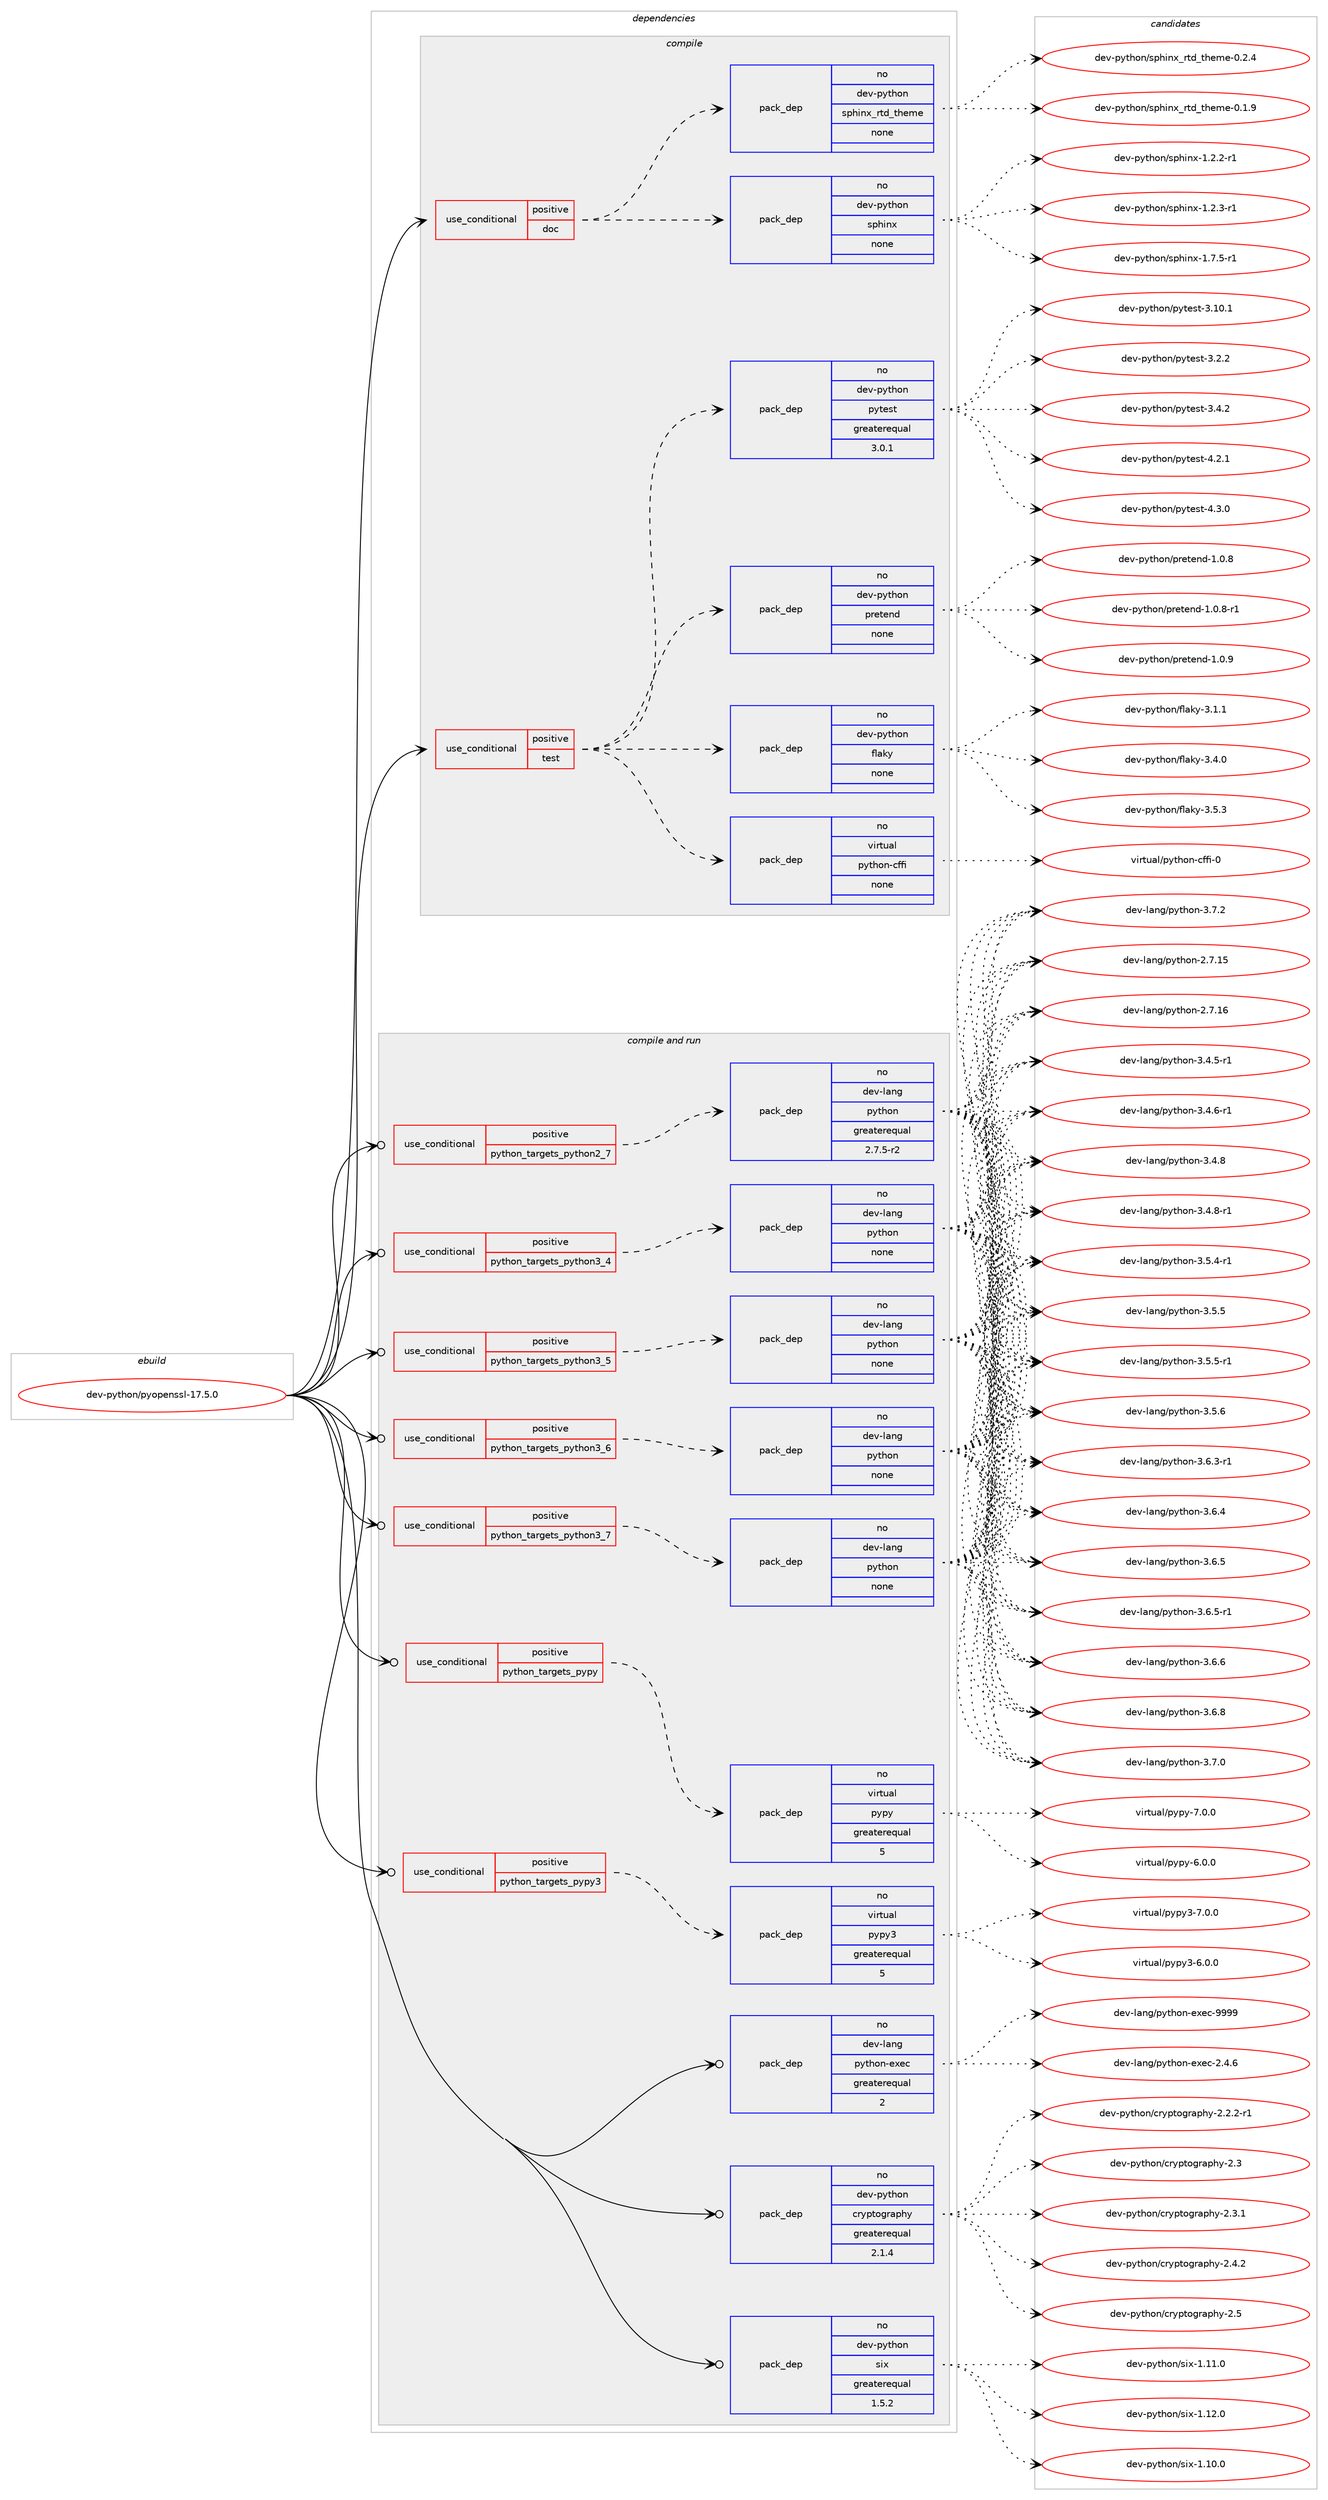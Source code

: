 digraph prolog {

# *************
# Graph options
# *************

newrank=true;
concentrate=true;
compound=true;
graph [rankdir=LR,fontname=Helvetica,fontsize=10,ranksep=1.5];#, ranksep=2.5, nodesep=0.2];
edge  [arrowhead=vee];
node  [fontname=Helvetica,fontsize=10];

# **********
# The ebuild
# **********

subgraph cluster_leftcol {
color=gray;
rank=same;
label=<<i>ebuild</i>>;
id [label="dev-python/pyopenssl-17.5.0", color=red, width=4, href="../dev-python/pyopenssl-17.5.0.svg"];
}

# ****************
# The dependencies
# ****************

subgraph cluster_midcol {
color=gray;
label=<<i>dependencies</i>>;
subgraph cluster_compile {
fillcolor="#eeeeee";
style=filled;
label=<<i>compile</i>>;
subgraph cond381356 {
dependency1430925 [label=<<TABLE BORDER="0" CELLBORDER="1" CELLSPACING="0" CELLPADDING="4"><TR><TD ROWSPAN="3" CELLPADDING="10">use_conditional</TD></TR><TR><TD>positive</TD></TR><TR><TD>doc</TD></TR></TABLE>>, shape=none, color=red];
subgraph pack1026246 {
dependency1430926 [label=<<TABLE BORDER="0" CELLBORDER="1" CELLSPACING="0" CELLPADDING="4" WIDTH="220"><TR><TD ROWSPAN="6" CELLPADDING="30">pack_dep</TD></TR><TR><TD WIDTH="110">no</TD></TR><TR><TD>dev-python</TD></TR><TR><TD>sphinx</TD></TR><TR><TD>none</TD></TR><TR><TD></TD></TR></TABLE>>, shape=none, color=blue];
}
dependency1430925:e -> dependency1430926:w [weight=20,style="dashed",arrowhead="vee"];
subgraph pack1026247 {
dependency1430927 [label=<<TABLE BORDER="0" CELLBORDER="1" CELLSPACING="0" CELLPADDING="4" WIDTH="220"><TR><TD ROWSPAN="6" CELLPADDING="30">pack_dep</TD></TR><TR><TD WIDTH="110">no</TD></TR><TR><TD>dev-python</TD></TR><TR><TD>sphinx_rtd_theme</TD></TR><TR><TD>none</TD></TR><TR><TD></TD></TR></TABLE>>, shape=none, color=blue];
}
dependency1430925:e -> dependency1430927:w [weight=20,style="dashed",arrowhead="vee"];
}
id:e -> dependency1430925:w [weight=20,style="solid",arrowhead="vee"];
subgraph cond381357 {
dependency1430928 [label=<<TABLE BORDER="0" CELLBORDER="1" CELLSPACING="0" CELLPADDING="4"><TR><TD ROWSPAN="3" CELLPADDING="10">use_conditional</TD></TR><TR><TD>positive</TD></TR><TR><TD>test</TD></TR></TABLE>>, shape=none, color=red];
subgraph pack1026248 {
dependency1430929 [label=<<TABLE BORDER="0" CELLBORDER="1" CELLSPACING="0" CELLPADDING="4" WIDTH="220"><TR><TD ROWSPAN="6" CELLPADDING="30">pack_dep</TD></TR><TR><TD WIDTH="110">no</TD></TR><TR><TD>virtual</TD></TR><TR><TD>python-cffi</TD></TR><TR><TD>none</TD></TR><TR><TD></TD></TR></TABLE>>, shape=none, color=blue];
}
dependency1430928:e -> dependency1430929:w [weight=20,style="dashed",arrowhead="vee"];
subgraph pack1026249 {
dependency1430930 [label=<<TABLE BORDER="0" CELLBORDER="1" CELLSPACING="0" CELLPADDING="4" WIDTH="220"><TR><TD ROWSPAN="6" CELLPADDING="30">pack_dep</TD></TR><TR><TD WIDTH="110">no</TD></TR><TR><TD>dev-python</TD></TR><TR><TD>flaky</TD></TR><TR><TD>none</TD></TR><TR><TD></TD></TR></TABLE>>, shape=none, color=blue];
}
dependency1430928:e -> dependency1430930:w [weight=20,style="dashed",arrowhead="vee"];
subgraph pack1026250 {
dependency1430931 [label=<<TABLE BORDER="0" CELLBORDER="1" CELLSPACING="0" CELLPADDING="4" WIDTH="220"><TR><TD ROWSPAN="6" CELLPADDING="30">pack_dep</TD></TR><TR><TD WIDTH="110">no</TD></TR><TR><TD>dev-python</TD></TR><TR><TD>pretend</TD></TR><TR><TD>none</TD></TR><TR><TD></TD></TR></TABLE>>, shape=none, color=blue];
}
dependency1430928:e -> dependency1430931:w [weight=20,style="dashed",arrowhead="vee"];
subgraph pack1026251 {
dependency1430932 [label=<<TABLE BORDER="0" CELLBORDER="1" CELLSPACING="0" CELLPADDING="4" WIDTH="220"><TR><TD ROWSPAN="6" CELLPADDING="30">pack_dep</TD></TR><TR><TD WIDTH="110">no</TD></TR><TR><TD>dev-python</TD></TR><TR><TD>pytest</TD></TR><TR><TD>greaterequal</TD></TR><TR><TD>3.0.1</TD></TR></TABLE>>, shape=none, color=blue];
}
dependency1430928:e -> dependency1430932:w [weight=20,style="dashed",arrowhead="vee"];
}
id:e -> dependency1430928:w [weight=20,style="solid",arrowhead="vee"];
}
subgraph cluster_compileandrun {
fillcolor="#eeeeee";
style=filled;
label=<<i>compile and run</i>>;
subgraph cond381358 {
dependency1430933 [label=<<TABLE BORDER="0" CELLBORDER="1" CELLSPACING="0" CELLPADDING="4"><TR><TD ROWSPAN="3" CELLPADDING="10">use_conditional</TD></TR><TR><TD>positive</TD></TR><TR><TD>python_targets_pypy</TD></TR></TABLE>>, shape=none, color=red];
subgraph pack1026252 {
dependency1430934 [label=<<TABLE BORDER="0" CELLBORDER="1" CELLSPACING="0" CELLPADDING="4" WIDTH="220"><TR><TD ROWSPAN="6" CELLPADDING="30">pack_dep</TD></TR><TR><TD WIDTH="110">no</TD></TR><TR><TD>virtual</TD></TR><TR><TD>pypy</TD></TR><TR><TD>greaterequal</TD></TR><TR><TD>5</TD></TR></TABLE>>, shape=none, color=blue];
}
dependency1430933:e -> dependency1430934:w [weight=20,style="dashed",arrowhead="vee"];
}
id:e -> dependency1430933:w [weight=20,style="solid",arrowhead="odotvee"];
subgraph cond381359 {
dependency1430935 [label=<<TABLE BORDER="0" CELLBORDER="1" CELLSPACING="0" CELLPADDING="4"><TR><TD ROWSPAN="3" CELLPADDING="10">use_conditional</TD></TR><TR><TD>positive</TD></TR><TR><TD>python_targets_pypy3</TD></TR></TABLE>>, shape=none, color=red];
subgraph pack1026253 {
dependency1430936 [label=<<TABLE BORDER="0" CELLBORDER="1" CELLSPACING="0" CELLPADDING="4" WIDTH="220"><TR><TD ROWSPAN="6" CELLPADDING="30">pack_dep</TD></TR><TR><TD WIDTH="110">no</TD></TR><TR><TD>virtual</TD></TR><TR><TD>pypy3</TD></TR><TR><TD>greaterequal</TD></TR><TR><TD>5</TD></TR></TABLE>>, shape=none, color=blue];
}
dependency1430935:e -> dependency1430936:w [weight=20,style="dashed",arrowhead="vee"];
}
id:e -> dependency1430935:w [weight=20,style="solid",arrowhead="odotvee"];
subgraph cond381360 {
dependency1430937 [label=<<TABLE BORDER="0" CELLBORDER="1" CELLSPACING="0" CELLPADDING="4"><TR><TD ROWSPAN="3" CELLPADDING="10">use_conditional</TD></TR><TR><TD>positive</TD></TR><TR><TD>python_targets_python2_7</TD></TR></TABLE>>, shape=none, color=red];
subgraph pack1026254 {
dependency1430938 [label=<<TABLE BORDER="0" CELLBORDER="1" CELLSPACING="0" CELLPADDING="4" WIDTH="220"><TR><TD ROWSPAN="6" CELLPADDING="30">pack_dep</TD></TR><TR><TD WIDTH="110">no</TD></TR><TR><TD>dev-lang</TD></TR><TR><TD>python</TD></TR><TR><TD>greaterequal</TD></TR><TR><TD>2.7.5-r2</TD></TR></TABLE>>, shape=none, color=blue];
}
dependency1430937:e -> dependency1430938:w [weight=20,style="dashed",arrowhead="vee"];
}
id:e -> dependency1430937:w [weight=20,style="solid",arrowhead="odotvee"];
subgraph cond381361 {
dependency1430939 [label=<<TABLE BORDER="0" CELLBORDER="1" CELLSPACING="0" CELLPADDING="4"><TR><TD ROWSPAN="3" CELLPADDING="10">use_conditional</TD></TR><TR><TD>positive</TD></TR><TR><TD>python_targets_python3_4</TD></TR></TABLE>>, shape=none, color=red];
subgraph pack1026255 {
dependency1430940 [label=<<TABLE BORDER="0" CELLBORDER="1" CELLSPACING="0" CELLPADDING="4" WIDTH="220"><TR><TD ROWSPAN="6" CELLPADDING="30">pack_dep</TD></TR><TR><TD WIDTH="110">no</TD></TR><TR><TD>dev-lang</TD></TR><TR><TD>python</TD></TR><TR><TD>none</TD></TR><TR><TD></TD></TR></TABLE>>, shape=none, color=blue];
}
dependency1430939:e -> dependency1430940:w [weight=20,style="dashed",arrowhead="vee"];
}
id:e -> dependency1430939:w [weight=20,style="solid",arrowhead="odotvee"];
subgraph cond381362 {
dependency1430941 [label=<<TABLE BORDER="0" CELLBORDER="1" CELLSPACING="0" CELLPADDING="4"><TR><TD ROWSPAN="3" CELLPADDING="10">use_conditional</TD></TR><TR><TD>positive</TD></TR><TR><TD>python_targets_python3_5</TD></TR></TABLE>>, shape=none, color=red];
subgraph pack1026256 {
dependency1430942 [label=<<TABLE BORDER="0" CELLBORDER="1" CELLSPACING="0" CELLPADDING="4" WIDTH="220"><TR><TD ROWSPAN="6" CELLPADDING="30">pack_dep</TD></TR><TR><TD WIDTH="110">no</TD></TR><TR><TD>dev-lang</TD></TR><TR><TD>python</TD></TR><TR><TD>none</TD></TR><TR><TD></TD></TR></TABLE>>, shape=none, color=blue];
}
dependency1430941:e -> dependency1430942:w [weight=20,style="dashed",arrowhead="vee"];
}
id:e -> dependency1430941:w [weight=20,style="solid",arrowhead="odotvee"];
subgraph cond381363 {
dependency1430943 [label=<<TABLE BORDER="0" CELLBORDER="1" CELLSPACING="0" CELLPADDING="4"><TR><TD ROWSPAN="3" CELLPADDING="10">use_conditional</TD></TR><TR><TD>positive</TD></TR><TR><TD>python_targets_python3_6</TD></TR></TABLE>>, shape=none, color=red];
subgraph pack1026257 {
dependency1430944 [label=<<TABLE BORDER="0" CELLBORDER="1" CELLSPACING="0" CELLPADDING="4" WIDTH="220"><TR><TD ROWSPAN="6" CELLPADDING="30">pack_dep</TD></TR><TR><TD WIDTH="110">no</TD></TR><TR><TD>dev-lang</TD></TR><TR><TD>python</TD></TR><TR><TD>none</TD></TR><TR><TD></TD></TR></TABLE>>, shape=none, color=blue];
}
dependency1430943:e -> dependency1430944:w [weight=20,style="dashed",arrowhead="vee"];
}
id:e -> dependency1430943:w [weight=20,style="solid",arrowhead="odotvee"];
subgraph cond381364 {
dependency1430945 [label=<<TABLE BORDER="0" CELLBORDER="1" CELLSPACING="0" CELLPADDING="4"><TR><TD ROWSPAN="3" CELLPADDING="10">use_conditional</TD></TR><TR><TD>positive</TD></TR><TR><TD>python_targets_python3_7</TD></TR></TABLE>>, shape=none, color=red];
subgraph pack1026258 {
dependency1430946 [label=<<TABLE BORDER="0" CELLBORDER="1" CELLSPACING="0" CELLPADDING="4" WIDTH="220"><TR><TD ROWSPAN="6" CELLPADDING="30">pack_dep</TD></TR><TR><TD WIDTH="110">no</TD></TR><TR><TD>dev-lang</TD></TR><TR><TD>python</TD></TR><TR><TD>none</TD></TR><TR><TD></TD></TR></TABLE>>, shape=none, color=blue];
}
dependency1430945:e -> dependency1430946:w [weight=20,style="dashed",arrowhead="vee"];
}
id:e -> dependency1430945:w [weight=20,style="solid",arrowhead="odotvee"];
subgraph pack1026259 {
dependency1430947 [label=<<TABLE BORDER="0" CELLBORDER="1" CELLSPACING="0" CELLPADDING="4" WIDTH="220"><TR><TD ROWSPAN="6" CELLPADDING="30">pack_dep</TD></TR><TR><TD WIDTH="110">no</TD></TR><TR><TD>dev-lang</TD></TR><TR><TD>python-exec</TD></TR><TR><TD>greaterequal</TD></TR><TR><TD>2</TD></TR></TABLE>>, shape=none, color=blue];
}
id:e -> dependency1430947:w [weight=20,style="solid",arrowhead="odotvee"];
subgraph pack1026260 {
dependency1430948 [label=<<TABLE BORDER="0" CELLBORDER="1" CELLSPACING="0" CELLPADDING="4" WIDTH="220"><TR><TD ROWSPAN="6" CELLPADDING="30">pack_dep</TD></TR><TR><TD WIDTH="110">no</TD></TR><TR><TD>dev-python</TD></TR><TR><TD>cryptography</TD></TR><TR><TD>greaterequal</TD></TR><TR><TD>2.1.4</TD></TR></TABLE>>, shape=none, color=blue];
}
id:e -> dependency1430948:w [weight=20,style="solid",arrowhead="odotvee"];
subgraph pack1026261 {
dependency1430949 [label=<<TABLE BORDER="0" CELLBORDER="1" CELLSPACING="0" CELLPADDING="4" WIDTH="220"><TR><TD ROWSPAN="6" CELLPADDING="30">pack_dep</TD></TR><TR><TD WIDTH="110">no</TD></TR><TR><TD>dev-python</TD></TR><TR><TD>six</TD></TR><TR><TD>greaterequal</TD></TR><TR><TD>1.5.2</TD></TR></TABLE>>, shape=none, color=blue];
}
id:e -> dependency1430949:w [weight=20,style="solid",arrowhead="odotvee"];
}
subgraph cluster_run {
fillcolor="#eeeeee";
style=filled;
label=<<i>run</i>>;
}
}

# **************
# The candidates
# **************

subgraph cluster_choices {
rank=same;
color=gray;
label=<<i>candidates</i>>;

subgraph choice1026246 {
color=black;
nodesep=1;
choice10010111845112121116104111110471151121041051101204549465046504511449 [label="dev-python/sphinx-1.2.2-r1", color=red, width=4,href="../dev-python/sphinx-1.2.2-r1.svg"];
choice10010111845112121116104111110471151121041051101204549465046514511449 [label="dev-python/sphinx-1.2.3-r1", color=red, width=4,href="../dev-python/sphinx-1.2.3-r1.svg"];
choice10010111845112121116104111110471151121041051101204549465546534511449 [label="dev-python/sphinx-1.7.5-r1", color=red, width=4,href="../dev-python/sphinx-1.7.5-r1.svg"];
dependency1430926:e -> choice10010111845112121116104111110471151121041051101204549465046504511449:w [style=dotted,weight="100"];
dependency1430926:e -> choice10010111845112121116104111110471151121041051101204549465046514511449:w [style=dotted,weight="100"];
dependency1430926:e -> choice10010111845112121116104111110471151121041051101204549465546534511449:w [style=dotted,weight="100"];
}
subgraph choice1026247 {
color=black;
nodesep=1;
choice10010111845112121116104111110471151121041051101209511411610095116104101109101454846494657 [label="dev-python/sphinx_rtd_theme-0.1.9", color=red, width=4,href="../dev-python/sphinx_rtd_theme-0.1.9.svg"];
choice10010111845112121116104111110471151121041051101209511411610095116104101109101454846504652 [label="dev-python/sphinx_rtd_theme-0.2.4", color=red, width=4,href="../dev-python/sphinx_rtd_theme-0.2.4.svg"];
dependency1430927:e -> choice10010111845112121116104111110471151121041051101209511411610095116104101109101454846494657:w [style=dotted,weight="100"];
dependency1430927:e -> choice10010111845112121116104111110471151121041051101209511411610095116104101109101454846504652:w [style=dotted,weight="100"];
}
subgraph choice1026248 {
color=black;
nodesep=1;
choice118105114116117971084711212111610411111045991021021054548 [label="virtual/python-cffi-0", color=red, width=4,href="../virtual/python-cffi-0.svg"];
dependency1430929:e -> choice118105114116117971084711212111610411111045991021021054548:w [style=dotted,weight="100"];
}
subgraph choice1026249 {
color=black;
nodesep=1;
choice100101118451121211161041111104710210897107121455146494649 [label="dev-python/flaky-3.1.1", color=red, width=4,href="../dev-python/flaky-3.1.1.svg"];
choice100101118451121211161041111104710210897107121455146524648 [label="dev-python/flaky-3.4.0", color=red, width=4,href="../dev-python/flaky-3.4.0.svg"];
choice100101118451121211161041111104710210897107121455146534651 [label="dev-python/flaky-3.5.3", color=red, width=4,href="../dev-python/flaky-3.5.3.svg"];
dependency1430930:e -> choice100101118451121211161041111104710210897107121455146494649:w [style=dotted,weight="100"];
dependency1430930:e -> choice100101118451121211161041111104710210897107121455146524648:w [style=dotted,weight="100"];
dependency1430930:e -> choice100101118451121211161041111104710210897107121455146534651:w [style=dotted,weight="100"];
}
subgraph choice1026250 {
color=black;
nodesep=1;
choice1001011184511212111610411111047112114101116101110100454946484656 [label="dev-python/pretend-1.0.8", color=red, width=4,href="../dev-python/pretend-1.0.8.svg"];
choice10010111845112121116104111110471121141011161011101004549464846564511449 [label="dev-python/pretend-1.0.8-r1", color=red, width=4,href="../dev-python/pretend-1.0.8-r1.svg"];
choice1001011184511212111610411111047112114101116101110100454946484657 [label="dev-python/pretend-1.0.9", color=red, width=4,href="../dev-python/pretend-1.0.9.svg"];
dependency1430931:e -> choice1001011184511212111610411111047112114101116101110100454946484656:w [style=dotted,weight="100"];
dependency1430931:e -> choice10010111845112121116104111110471121141011161011101004549464846564511449:w [style=dotted,weight="100"];
dependency1430931:e -> choice1001011184511212111610411111047112114101116101110100454946484657:w [style=dotted,weight="100"];
}
subgraph choice1026251 {
color=black;
nodesep=1;
choice100101118451121211161041111104711212111610111511645514649484649 [label="dev-python/pytest-3.10.1", color=red, width=4,href="../dev-python/pytest-3.10.1.svg"];
choice1001011184511212111610411111047112121116101115116455146504650 [label="dev-python/pytest-3.2.2", color=red, width=4,href="../dev-python/pytest-3.2.2.svg"];
choice1001011184511212111610411111047112121116101115116455146524650 [label="dev-python/pytest-3.4.2", color=red, width=4,href="../dev-python/pytest-3.4.2.svg"];
choice1001011184511212111610411111047112121116101115116455246504649 [label="dev-python/pytest-4.2.1", color=red, width=4,href="../dev-python/pytest-4.2.1.svg"];
choice1001011184511212111610411111047112121116101115116455246514648 [label="dev-python/pytest-4.3.0", color=red, width=4,href="../dev-python/pytest-4.3.0.svg"];
dependency1430932:e -> choice100101118451121211161041111104711212111610111511645514649484649:w [style=dotted,weight="100"];
dependency1430932:e -> choice1001011184511212111610411111047112121116101115116455146504650:w [style=dotted,weight="100"];
dependency1430932:e -> choice1001011184511212111610411111047112121116101115116455146524650:w [style=dotted,weight="100"];
dependency1430932:e -> choice1001011184511212111610411111047112121116101115116455246504649:w [style=dotted,weight="100"];
dependency1430932:e -> choice1001011184511212111610411111047112121116101115116455246514648:w [style=dotted,weight="100"];
}
subgraph choice1026252 {
color=black;
nodesep=1;
choice1181051141161179710847112121112121455446484648 [label="virtual/pypy-6.0.0", color=red, width=4,href="../virtual/pypy-6.0.0.svg"];
choice1181051141161179710847112121112121455546484648 [label="virtual/pypy-7.0.0", color=red, width=4,href="../virtual/pypy-7.0.0.svg"];
dependency1430934:e -> choice1181051141161179710847112121112121455446484648:w [style=dotted,weight="100"];
dependency1430934:e -> choice1181051141161179710847112121112121455546484648:w [style=dotted,weight="100"];
}
subgraph choice1026253 {
color=black;
nodesep=1;
choice118105114116117971084711212111212151455446484648 [label="virtual/pypy3-6.0.0", color=red, width=4,href="../virtual/pypy3-6.0.0.svg"];
choice118105114116117971084711212111212151455546484648 [label="virtual/pypy3-7.0.0", color=red, width=4,href="../virtual/pypy3-7.0.0.svg"];
dependency1430936:e -> choice118105114116117971084711212111212151455446484648:w [style=dotted,weight="100"];
dependency1430936:e -> choice118105114116117971084711212111212151455546484648:w [style=dotted,weight="100"];
}
subgraph choice1026254 {
color=black;
nodesep=1;
choice10010111845108971101034711212111610411111045504655464953 [label="dev-lang/python-2.7.15", color=red, width=4,href="../dev-lang/python-2.7.15.svg"];
choice10010111845108971101034711212111610411111045504655464954 [label="dev-lang/python-2.7.16", color=red, width=4,href="../dev-lang/python-2.7.16.svg"];
choice1001011184510897110103471121211161041111104551465246534511449 [label="dev-lang/python-3.4.5-r1", color=red, width=4,href="../dev-lang/python-3.4.5-r1.svg"];
choice1001011184510897110103471121211161041111104551465246544511449 [label="dev-lang/python-3.4.6-r1", color=red, width=4,href="../dev-lang/python-3.4.6-r1.svg"];
choice100101118451089711010347112121116104111110455146524656 [label="dev-lang/python-3.4.8", color=red, width=4,href="../dev-lang/python-3.4.8.svg"];
choice1001011184510897110103471121211161041111104551465246564511449 [label="dev-lang/python-3.4.8-r1", color=red, width=4,href="../dev-lang/python-3.4.8-r1.svg"];
choice1001011184510897110103471121211161041111104551465346524511449 [label="dev-lang/python-3.5.4-r1", color=red, width=4,href="../dev-lang/python-3.5.4-r1.svg"];
choice100101118451089711010347112121116104111110455146534653 [label="dev-lang/python-3.5.5", color=red, width=4,href="../dev-lang/python-3.5.5.svg"];
choice1001011184510897110103471121211161041111104551465346534511449 [label="dev-lang/python-3.5.5-r1", color=red, width=4,href="../dev-lang/python-3.5.5-r1.svg"];
choice100101118451089711010347112121116104111110455146534654 [label="dev-lang/python-3.5.6", color=red, width=4,href="../dev-lang/python-3.5.6.svg"];
choice1001011184510897110103471121211161041111104551465446514511449 [label="dev-lang/python-3.6.3-r1", color=red, width=4,href="../dev-lang/python-3.6.3-r1.svg"];
choice100101118451089711010347112121116104111110455146544652 [label="dev-lang/python-3.6.4", color=red, width=4,href="../dev-lang/python-3.6.4.svg"];
choice100101118451089711010347112121116104111110455146544653 [label="dev-lang/python-3.6.5", color=red, width=4,href="../dev-lang/python-3.6.5.svg"];
choice1001011184510897110103471121211161041111104551465446534511449 [label="dev-lang/python-3.6.5-r1", color=red, width=4,href="../dev-lang/python-3.6.5-r1.svg"];
choice100101118451089711010347112121116104111110455146544654 [label="dev-lang/python-3.6.6", color=red, width=4,href="../dev-lang/python-3.6.6.svg"];
choice100101118451089711010347112121116104111110455146544656 [label="dev-lang/python-3.6.8", color=red, width=4,href="../dev-lang/python-3.6.8.svg"];
choice100101118451089711010347112121116104111110455146554648 [label="dev-lang/python-3.7.0", color=red, width=4,href="../dev-lang/python-3.7.0.svg"];
choice100101118451089711010347112121116104111110455146554650 [label="dev-lang/python-3.7.2", color=red, width=4,href="../dev-lang/python-3.7.2.svg"];
dependency1430938:e -> choice10010111845108971101034711212111610411111045504655464953:w [style=dotted,weight="100"];
dependency1430938:e -> choice10010111845108971101034711212111610411111045504655464954:w [style=dotted,weight="100"];
dependency1430938:e -> choice1001011184510897110103471121211161041111104551465246534511449:w [style=dotted,weight="100"];
dependency1430938:e -> choice1001011184510897110103471121211161041111104551465246544511449:w [style=dotted,weight="100"];
dependency1430938:e -> choice100101118451089711010347112121116104111110455146524656:w [style=dotted,weight="100"];
dependency1430938:e -> choice1001011184510897110103471121211161041111104551465246564511449:w [style=dotted,weight="100"];
dependency1430938:e -> choice1001011184510897110103471121211161041111104551465346524511449:w [style=dotted,weight="100"];
dependency1430938:e -> choice100101118451089711010347112121116104111110455146534653:w [style=dotted,weight="100"];
dependency1430938:e -> choice1001011184510897110103471121211161041111104551465346534511449:w [style=dotted,weight="100"];
dependency1430938:e -> choice100101118451089711010347112121116104111110455146534654:w [style=dotted,weight="100"];
dependency1430938:e -> choice1001011184510897110103471121211161041111104551465446514511449:w [style=dotted,weight="100"];
dependency1430938:e -> choice100101118451089711010347112121116104111110455146544652:w [style=dotted,weight="100"];
dependency1430938:e -> choice100101118451089711010347112121116104111110455146544653:w [style=dotted,weight="100"];
dependency1430938:e -> choice1001011184510897110103471121211161041111104551465446534511449:w [style=dotted,weight="100"];
dependency1430938:e -> choice100101118451089711010347112121116104111110455146544654:w [style=dotted,weight="100"];
dependency1430938:e -> choice100101118451089711010347112121116104111110455146544656:w [style=dotted,weight="100"];
dependency1430938:e -> choice100101118451089711010347112121116104111110455146554648:w [style=dotted,weight="100"];
dependency1430938:e -> choice100101118451089711010347112121116104111110455146554650:w [style=dotted,weight="100"];
}
subgraph choice1026255 {
color=black;
nodesep=1;
choice10010111845108971101034711212111610411111045504655464953 [label="dev-lang/python-2.7.15", color=red, width=4,href="../dev-lang/python-2.7.15.svg"];
choice10010111845108971101034711212111610411111045504655464954 [label="dev-lang/python-2.7.16", color=red, width=4,href="../dev-lang/python-2.7.16.svg"];
choice1001011184510897110103471121211161041111104551465246534511449 [label="dev-lang/python-3.4.5-r1", color=red, width=4,href="../dev-lang/python-3.4.5-r1.svg"];
choice1001011184510897110103471121211161041111104551465246544511449 [label="dev-lang/python-3.4.6-r1", color=red, width=4,href="../dev-lang/python-3.4.6-r1.svg"];
choice100101118451089711010347112121116104111110455146524656 [label="dev-lang/python-3.4.8", color=red, width=4,href="../dev-lang/python-3.4.8.svg"];
choice1001011184510897110103471121211161041111104551465246564511449 [label="dev-lang/python-3.4.8-r1", color=red, width=4,href="../dev-lang/python-3.4.8-r1.svg"];
choice1001011184510897110103471121211161041111104551465346524511449 [label="dev-lang/python-3.5.4-r1", color=red, width=4,href="../dev-lang/python-3.5.4-r1.svg"];
choice100101118451089711010347112121116104111110455146534653 [label="dev-lang/python-3.5.5", color=red, width=4,href="../dev-lang/python-3.5.5.svg"];
choice1001011184510897110103471121211161041111104551465346534511449 [label="dev-lang/python-3.5.5-r1", color=red, width=4,href="../dev-lang/python-3.5.5-r1.svg"];
choice100101118451089711010347112121116104111110455146534654 [label="dev-lang/python-3.5.6", color=red, width=4,href="../dev-lang/python-3.5.6.svg"];
choice1001011184510897110103471121211161041111104551465446514511449 [label="dev-lang/python-3.6.3-r1", color=red, width=4,href="../dev-lang/python-3.6.3-r1.svg"];
choice100101118451089711010347112121116104111110455146544652 [label="dev-lang/python-3.6.4", color=red, width=4,href="../dev-lang/python-3.6.4.svg"];
choice100101118451089711010347112121116104111110455146544653 [label="dev-lang/python-3.6.5", color=red, width=4,href="../dev-lang/python-3.6.5.svg"];
choice1001011184510897110103471121211161041111104551465446534511449 [label="dev-lang/python-3.6.5-r1", color=red, width=4,href="../dev-lang/python-3.6.5-r1.svg"];
choice100101118451089711010347112121116104111110455146544654 [label="dev-lang/python-3.6.6", color=red, width=4,href="../dev-lang/python-3.6.6.svg"];
choice100101118451089711010347112121116104111110455146544656 [label="dev-lang/python-3.6.8", color=red, width=4,href="../dev-lang/python-3.6.8.svg"];
choice100101118451089711010347112121116104111110455146554648 [label="dev-lang/python-3.7.0", color=red, width=4,href="../dev-lang/python-3.7.0.svg"];
choice100101118451089711010347112121116104111110455146554650 [label="dev-lang/python-3.7.2", color=red, width=4,href="../dev-lang/python-3.7.2.svg"];
dependency1430940:e -> choice10010111845108971101034711212111610411111045504655464953:w [style=dotted,weight="100"];
dependency1430940:e -> choice10010111845108971101034711212111610411111045504655464954:w [style=dotted,weight="100"];
dependency1430940:e -> choice1001011184510897110103471121211161041111104551465246534511449:w [style=dotted,weight="100"];
dependency1430940:e -> choice1001011184510897110103471121211161041111104551465246544511449:w [style=dotted,weight="100"];
dependency1430940:e -> choice100101118451089711010347112121116104111110455146524656:w [style=dotted,weight="100"];
dependency1430940:e -> choice1001011184510897110103471121211161041111104551465246564511449:w [style=dotted,weight="100"];
dependency1430940:e -> choice1001011184510897110103471121211161041111104551465346524511449:w [style=dotted,weight="100"];
dependency1430940:e -> choice100101118451089711010347112121116104111110455146534653:w [style=dotted,weight="100"];
dependency1430940:e -> choice1001011184510897110103471121211161041111104551465346534511449:w [style=dotted,weight="100"];
dependency1430940:e -> choice100101118451089711010347112121116104111110455146534654:w [style=dotted,weight="100"];
dependency1430940:e -> choice1001011184510897110103471121211161041111104551465446514511449:w [style=dotted,weight="100"];
dependency1430940:e -> choice100101118451089711010347112121116104111110455146544652:w [style=dotted,weight="100"];
dependency1430940:e -> choice100101118451089711010347112121116104111110455146544653:w [style=dotted,weight="100"];
dependency1430940:e -> choice1001011184510897110103471121211161041111104551465446534511449:w [style=dotted,weight="100"];
dependency1430940:e -> choice100101118451089711010347112121116104111110455146544654:w [style=dotted,weight="100"];
dependency1430940:e -> choice100101118451089711010347112121116104111110455146544656:w [style=dotted,weight="100"];
dependency1430940:e -> choice100101118451089711010347112121116104111110455146554648:w [style=dotted,weight="100"];
dependency1430940:e -> choice100101118451089711010347112121116104111110455146554650:w [style=dotted,weight="100"];
}
subgraph choice1026256 {
color=black;
nodesep=1;
choice10010111845108971101034711212111610411111045504655464953 [label="dev-lang/python-2.7.15", color=red, width=4,href="../dev-lang/python-2.7.15.svg"];
choice10010111845108971101034711212111610411111045504655464954 [label="dev-lang/python-2.7.16", color=red, width=4,href="../dev-lang/python-2.7.16.svg"];
choice1001011184510897110103471121211161041111104551465246534511449 [label="dev-lang/python-3.4.5-r1", color=red, width=4,href="../dev-lang/python-3.4.5-r1.svg"];
choice1001011184510897110103471121211161041111104551465246544511449 [label="dev-lang/python-3.4.6-r1", color=red, width=4,href="../dev-lang/python-3.4.6-r1.svg"];
choice100101118451089711010347112121116104111110455146524656 [label="dev-lang/python-3.4.8", color=red, width=4,href="../dev-lang/python-3.4.8.svg"];
choice1001011184510897110103471121211161041111104551465246564511449 [label="dev-lang/python-3.4.8-r1", color=red, width=4,href="../dev-lang/python-3.4.8-r1.svg"];
choice1001011184510897110103471121211161041111104551465346524511449 [label="dev-lang/python-3.5.4-r1", color=red, width=4,href="../dev-lang/python-3.5.4-r1.svg"];
choice100101118451089711010347112121116104111110455146534653 [label="dev-lang/python-3.5.5", color=red, width=4,href="../dev-lang/python-3.5.5.svg"];
choice1001011184510897110103471121211161041111104551465346534511449 [label="dev-lang/python-3.5.5-r1", color=red, width=4,href="../dev-lang/python-3.5.5-r1.svg"];
choice100101118451089711010347112121116104111110455146534654 [label="dev-lang/python-3.5.6", color=red, width=4,href="../dev-lang/python-3.5.6.svg"];
choice1001011184510897110103471121211161041111104551465446514511449 [label="dev-lang/python-3.6.3-r1", color=red, width=4,href="../dev-lang/python-3.6.3-r1.svg"];
choice100101118451089711010347112121116104111110455146544652 [label="dev-lang/python-3.6.4", color=red, width=4,href="../dev-lang/python-3.6.4.svg"];
choice100101118451089711010347112121116104111110455146544653 [label="dev-lang/python-3.6.5", color=red, width=4,href="../dev-lang/python-3.6.5.svg"];
choice1001011184510897110103471121211161041111104551465446534511449 [label="dev-lang/python-3.6.5-r1", color=red, width=4,href="../dev-lang/python-3.6.5-r1.svg"];
choice100101118451089711010347112121116104111110455146544654 [label="dev-lang/python-3.6.6", color=red, width=4,href="../dev-lang/python-3.6.6.svg"];
choice100101118451089711010347112121116104111110455146544656 [label="dev-lang/python-3.6.8", color=red, width=4,href="../dev-lang/python-3.6.8.svg"];
choice100101118451089711010347112121116104111110455146554648 [label="dev-lang/python-3.7.0", color=red, width=4,href="../dev-lang/python-3.7.0.svg"];
choice100101118451089711010347112121116104111110455146554650 [label="dev-lang/python-3.7.2", color=red, width=4,href="../dev-lang/python-3.7.2.svg"];
dependency1430942:e -> choice10010111845108971101034711212111610411111045504655464953:w [style=dotted,weight="100"];
dependency1430942:e -> choice10010111845108971101034711212111610411111045504655464954:w [style=dotted,weight="100"];
dependency1430942:e -> choice1001011184510897110103471121211161041111104551465246534511449:w [style=dotted,weight="100"];
dependency1430942:e -> choice1001011184510897110103471121211161041111104551465246544511449:w [style=dotted,weight="100"];
dependency1430942:e -> choice100101118451089711010347112121116104111110455146524656:w [style=dotted,weight="100"];
dependency1430942:e -> choice1001011184510897110103471121211161041111104551465246564511449:w [style=dotted,weight="100"];
dependency1430942:e -> choice1001011184510897110103471121211161041111104551465346524511449:w [style=dotted,weight="100"];
dependency1430942:e -> choice100101118451089711010347112121116104111110455146534653:w [style=dotted,weight="100"];
dependency1430942:e -> choice1001011184510897110103471121211161041111104551465346534511449:w [style=dotted,weight="100"];
dependency1430942:e -> choice100101118451089711010347112121116104111110455146534654:w [style=dotted,weight="100"];
dependency1430942:e -> choice1001011184510897110103471121211161041111104551465446514511449:w [style=dotted,weight="100"];
dependency1430942:e -> choice100101118451089711010347112121116104111110455146544652:w [style=dotted,weight="100"];
dependency1430942:e -> choice100101118451089711010347112121116104111110455146544653:w [style=dotted,weight="100"];
dependency1430942:e -> choice1001011184510897110103471121211161041111104551465446534511449:w [style=dotted,weight="100"];
dependency1430942:e -> choice100101118451089711010347112121116104111110455146544654:w [style=dotted,weight="100"];
dependency1430942:e -> choice100101118451089711010347112121116104111110455146544656:w [style=dotted,weight="100"];
dependency1430942:e -> choice100101118451089711010347112121116104111110455146554648:w [style=dotted,weight="100"];
dependency1430942:e -> choice100101118451089711010347112121116104111110455146554650:w [style=dotted,weight="100"];
}
subgraph choice1026257 {
color=black;
nodesep=1;
choice10010111845108971101034711212111610411111045504655464953 [label="dev-lang/python-2.7.15", color=red, width=4,href="../dev-lang/python-2.7.15.svg"];
choice10010111845108971101034711212111610411111045504655464954 [label="dev-lang/python-2.7.16", color=red, width=4,href="../dev-lang/python-2.7.16.svg"];
choice1001011184510897110103471121211161041111104551465246534511449 [label="dev-lang/python-3.4.5-r1", color=red, width=4,href="../dev-lang/python-3.4.5-r1.svg"];
choice1001011184510897110103471121211161041111104551465246544511449 [label="dev-lang/python-3.4.6-r1", color=red, width=4,href="../dev-lang/python-3.4.6-r1.svg"];
choice100101118451089711010347112121116104111110455146524656 [label="dev-lang/python-3.4.8", color=red, width=4,href="../dev-lang/python-3.4.8.svg"];
choice1001011184510897110103471121211161041111104551465246564511449 [label="dev-lang/python-3.4.8-r1", color=red, width=4,href="../dev-lang/python-3.4.8-r1.svg"];
choice1001011184510897110103471121211161041111104551465346524511449 [label="dev-lang/python-3.5.4-r1", color=red, width=4,href="../dev-lang/python-3.5.4-r1.svg"];
choice100101118451089711010347112121116104111110455146534653 [label="dev-lang/python-3.5.5", color=red, width=4,href="../dev-lang/python-3.5.5.svg"];
choice1001011184510897110103471121211161041111104551465346534511449 [label="dev-lang/python-3.5.5-r1", color=red, width=4,href="../dev-lang/python-3.5.5-r1.svg"];
choice100101118451089711010347112121116104111110455146534654 [label="dev-lang/python-3.5.6", color=red, width=4,href="../dev-lang/python-3.5.6.svg"];
choice1001011184510897110103471121211161041111104551465446514511449 [label="dev-lang/python-3.6.3-r1", color=red, width=4,href="../dev-lang/python-3.6.3-r1.svg"];
choice100101118451089711010347112121116104111110455146544652 [label="dev-lang/python-3.6.4", color=red, width=4,href="../dev-lang/python-3.6.4.svg"];
choice100101118451089711010347112121116104111110455146544653 [label="dev-lang/python-3.6.5", color=red, width=4,href="../dev-lang/python-3.6.5.svg"];
choice1001011184510897110103471121211161041111104551465446534511449 [label="dev-lang/python-3.6.5-r1", color=red, width=4,href="../dev-lang/python-3.6.5-r1.svg"];
choice100101118451089711010347112121116104111110455146544654 [label="dev-lang/python-3.6.6", color=red, width=4,href="../dev-lang/python-3.6.6.svg"];
choice100101118451089711010347112121116104111110455146544656 [label="dev-lang/python-3.6.8", color=red, width=4,href="../dev-lang/python-3.6.8.svg"];
choice100101118451089711010347112121116104111110455146554648 [label="dev-lang/python-3.7.0", color=red, width=4,href="../dev-lang/python-3.7.0.svg"];
choice100101118451089711010347112121116104111110455146554650 [label="dev-lang/python-3.7.2", color=red, width=4,href="../dev-lang/python-3.7.2.svg"];
dependency1430944:e -> choice10010111845108971101034711212111610411111045504655464953:w [style=dotted,weight="100"];
dependency1430944:e -> choice10010111845108971101034711212111610411111045504655464954:w [style=dotted,weight="100"];
dependency1430944:e -> choice1001011184510897110103471121211161041111104551465246534511449:w [style=dotted,weight="100"];
dependency1430944:e -> choice1001011184510897110103471121211161041111104551465246544511449:w [style=dotted,weight="100"];
dependency1430944:e -> choice100101118451089711010347112121116104111110455146524656:w [style=dotted,weight="100"];
dependency1430944:e -> choice1001011184510897110103471121211161041111104551465246564511449:w [style=dotted,weight="100"];
dependency1430944:e -> choice1001011184510897110103471121211161041111104551465346524511449:w [style=dotted,weight="100"];
dependency1430944:e -> choice100101118451089711010347112121116104111110455146534653:w [style=dotted,weight="100"];
dependency1430944:e -> choice1001011184510897110103471121211161041111104551465346534511449:w [style=dotted,weight="100"];
dependency1430944:e -> choice100101118451089711010347112121116104111110455146534654:w [style=dotted,weight="100"];
dependency1430944:e -> choice1001011184510897110103471121211161041111104551465446514511449:w [style=dotted,weight="100"];
dependency1430944:e -> choice100101118451089711010347112121116104111110455146544652:w [style=dotted,weight="100"];
dependency1430944:e -> choice100101118451089711010347112121116104111110455146544653:w [style=dotted,weight="100"];
dependency1430944:e -> choice1001011184510897110103471121211161041111104551465446534511449:w [style=dotted,weight="100"];
dependency1430944:e -> choice100101118451089711010347112121116104111110455146544654:w [style=dotted,weight="100"];
dependency1430944:e -> choice100101118451089711010347112121116104111110455146544656:w [style=dotted,weight="100"];
dependency1430944:e -> choice100101118451089711010347112121116104111110455146554648:w [style=dotted,weight="100"];
dependency1430944:e -> choice100101118451089711010347112121116104111110455146554650:w [style=dotted,weight="100"];
}
subgraph choice1026258 {
color=black;
nodesep=1;
choice10010111845108971101034711212111610411111045504655464953 [label="dev-lang/python-2.7.15", color=red, width=4,href="../dev-lang/python-2.7.15.svg"];
choice10010111845108971101034711212111610411111045504655464954 [label="dev-lang/python-2.7.16", color=red, width=4,href="../dev-lang/python-2.7.16.svg"];
choice1001011184510897110103471121211161041111104551465246534511449 [label="dev-lang/python-3.4.5-r1", color=red, width=4,href="../dev-lang/python-3.4.5-r1.svg"];
choice1001011184510897110103471121211161041111104551465246544511449 [label="dev-lang/python-3.4.6-r1", color=red, width=4,href="../dev-lang/python-3.4.6-r1.svg"];
choice100101118451089711010347112121116104111110455146524656 [label="dev-lang/python-3.4.8", color=red, width=4,href="../dev-lang/python-3.4.8.svg"];
choice1001011184510897110103471121211161041111104551465246564511449 [label="dev-lang/python-3.4.8-r1", color=red, width=4,href="../dev-lang/python-3.4.8-r1.svg"];
choice1001011184510897110103471121211161041111104551465346524511449 [label="dev-lang/python-3.5.4-r1", color=red, width=4,href="../dev-lang/python-3.5.4-r1.svg"];
choice100101118451089711010347112121116104111110455146534653 [label="dev-lang/python-3.5.5", color=red, width=4,href="../dev-lang/python-3.5.5.svg"];
choice1001011184510897110103471121211161041111104551465346534511449 [label="dev-lang/python-3.5.5-r1", color=red, width=4,href="../dev-lang/python-3.5.5-r1.svg"];
choice100101118451089711010347112121116104111110455146534654 [label="dev-lang/python-3.5.6", color=red, width=4,href="../dev-lang/python-3.5.6.svg"];
choice1001011184510897110103471121211161041111104551465446514511449 [label="dev-lang/python-3.6.3-r1", color=red, width=4,href="../dev-lang/python-3.6.3-r1.svg"];
choice100101118451089711010347112121116104111110455146544652 [label="dev-lang/python-3.6.4", color=red, width=4,href="../dev-lang/python-3.6.4.svg"];
choice100101118451089711010347112121116104111110455146544653 [label="dev-lang/python-3.6.5", color=red, width=4,href="../dev-lang/python-3.6.5.svg"];
choice1001011184510897110103471121211161041111104551465446534511449 [label="dev-lang/python-3.6.5-r1", color=red, width=4,href="../dev-lang/python-3.6.5-r1.svg"];
choice100101118451089711010347112121116104111110455146544654 [label="dev-lang/python-3.6.6", color=red, width=4,href="../dev-lang/python-3.6.6.svg"];
choice100101118451089711010347112121116104111110455146544656 [label="dev-lang/python-3.6.8", color=red, width=4,href="../dev-lang/python-3.6.8.svg"];
choice100101118451089711010347112121116104111110455146554648 [label="dev-lang/python-3.7.0", color=red, width=4,href="../dev-lang/python-3.7.0.svg"];
choice100101118451089711010347112121116104111110455146554650 [label="dev-lang/python-3.7.2", color=red, width=4,href="../dev-lang/python-3.7.2.svg"];
dependency1430946:e -> choice10010111845108971101034711212111610411111045504655464953:w [style=dotted,weight="100"];
dependency1430946:e -> choice10010111845108971101034711212111610411111045504655464954:w [style=dotted,weight="100"];
dependency1430946:e -> choice1001011184510897110103471121211161041111104551465246534511449:w [style=dotted,weight="100"];
dependency1430946:e -> choice1001011184510897110103471121211161041111104551465246544511449:w [style=dotted,weight="100"];
dependency1430946:e -> choice100101118451089711010347112121116104111110455146524656:w [style=dotted,weight="100"];
dependency1430946:e -> choice1001011184510897110103471121211161041111104551465246564511449:w [style=dotted,weight="100"];
dependency1430946:e -> choice1001011184510897110103471121211161041111104551465346524511449:w [style=dotted,weight="100"];
dependency1430946:e -> choice100101118451089711010347112121116104111110455146534653:w [style=dotted,weight="100"];
dependency1430946:e -> choice1001011184510897110103471121211161041111104551465346534511449:w [style=dotted,weight="100"];
dependency1430946:e -> choice100101118451089711010347112121116104111110455146534654:w [style=dotted,weight="100"];
dependency1430946:e -> choice1001011184510897110103471121211161041111104551465446514511449:w [style=dotted,weight="100"];
dependency1430946:e -> choice100101118451089711010347112121116104111110455146544652:w [style=dotted,weight="100"];
dependency1430946:e -> choice100101118451089711010347112121116104111110455146544653:w [style=dotted,weight="100"];
dependency1430946:e -> choice1001011184510897110103471121211161041111104551465446534511449:w [style=dotted,weight="100"];
dependency1430946:e -> choice100101118451089711010347112121116104111110455146544654:w [style=dotted,weight="100"];
dependency1430946:e -> choice100101118451089711010347112121116104111110455146544656:w [style=dotted,weight="100"];
dependency1430946:e -> choice100101118451089711010347112121116104111110455146554648:w [style=dotted,weight="100"];
dependency1430946:e -> choice100101118451089711010347112121116104111110455146554650:w [style=dotted,weight="100"];
}
subgraph choice1026259 {
color=black;
nodesep=1;
choice1001011184510897110103471121211161041111104510112010199455046524654 [label="dev-lang/python-exec-2.4.6", color=red, width=4,href="../dev-lang/python-exec-2.4.6.svg"];
choice10010111845108971101034711212111610411111045101120101994557575757 [label="dev-lang/python-exec-9999", color=red, width=4,href="../dev-lang/python-exec-9999.svg"];
dependency1430947:e -> choice1001011184510897110103471121211161041111104510112010199455046524654:w [style=dotted,weight="100"];
dependency1430947:e -> choice10010111845108971101034711212111610411111045101120101994557575757:w [style=dotted,weight="100"];
}
subgraph choice1026260 {
color=black;
nodesep=1;
choice100101118451121211161041111104799114121112116111103114971121041214550465046504511449 [label="dev-python/cryptography-2.2.2-r1", color=red, width=4,href="../dev-python/cryptography-2.2.2-r1.svg"];
choice1001011184511212111610411111047991141211121161111031149711210412145504651 [label="dev-python/cryptography-2.3", color=red, width=4,href="../dev-python/cryptography-2.3.svg"];
choice10010111845112121116104111110479911412111211611110311497112104121455046514649 [label="dev-python/cryptography-2.3.1", color=red, width=4,href="../dev-python/cryptography-2.3.1.svg"];
choice10010111845112121116104111110479911412111211611110311497112104121455046524650 [label="dev-python/cryptography-2.4.2", color=red, width=4,href="../dev-python/cryptography-2.4.2.svg"];
choice1001011184511212111610411111047991141211121161111031149711210412145504653 [label="dev-python/cryptography-2.5", color=red, width=4,href="../dev-python/cryptography-2.5.svg"];
dependency1430948:e -> choice100101118451121211161041111104799114121112116111103114971121041214550465046504511449:w [style=dotted,weight="100"];
dependency1430948:e -> choice1001011184511212111610411111047991141211121161111031149711210412145504651:w [style=dotted,weight="100"];
dependency1430948:e -> choice10010111845112121116104111110479911412111211611110311497112104121455046514649:w [style=dotted,weight="100"];
dependency1430948:e -> choice10010111845112121116104111110479911412111211611110311497112104121455046524650:w [style=dotted,weight="100"];
dependency1430948:e -> choice1001011184511212111610411111047991141211121161111031149711210412145504653:w [style=dotted,weight="100"];
}
subgraph choice1026261 {
color=black;
nodesep=1;
choice100101118451121211161041111104711510512045494649484648 [label="dev-python/six-1.10.0", color=red, width=4,href="../dev-python/six-1.10.0.svg"];
choice100101118451121211161041111104711510512045494649494648 [label="dev-python/six-1.11.0", color=red, width=4,href="../dev-python/six-1.11.0.svg"];
choice100101118451121211161041111104711510512045494649504648 [label="dev-python/six-1.12.0", color=red, width=4,href="../dev-python/six-1.12.0.svg"];
dependency1430949:e -> choice100101118451121211161041111104711510512045494649484648:w [style=dotted,weight="100"];
dependency1430949:e -> choice100101118451121211161041111104711510512045494649494648:w [style=dotted,weight="100"];
dependency1430949:e -> choice100101118451121211161041111104711510512045494649504648:w [style=dotted,weight="100"];
}
}

}
